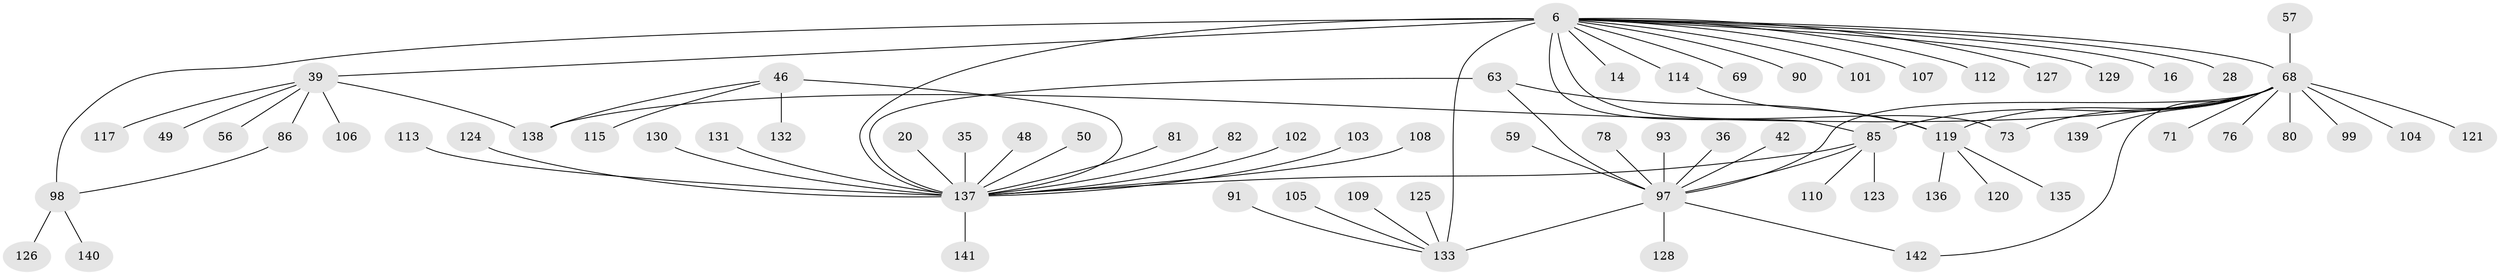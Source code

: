 // original degree distribution, {16: 0.007042253521126761, 3: 0.13380281690140844, 2: 0.19718309859154928, 8: 0.02112676056338028, 14: 0.014084507042253521, 11: 0.007042253521126761, 1: 0.5352112676056338, 4: 0.056338028169014086, 20: 0.007042253521126761, 7: 0.007042253521126761, 6: 0.007042253521126761, 5: 0.007042253521126761}
// Generated by graph-tools (version 1.1) at 2025/48/03/09/25 04:48:28]
// undirected, 71 vertices, 82 edges
graph export_dot {
graph [start="1"]
  node [color=gray90,style=filled];
  6 [super="+1"];
  14;
  16;
  20;
  28 [super="+3"];
  35;
  36;
  39;
  42;
  46 [super="+29"];
  48;
  49;
  50;
  56 [super="+52"];
  57;
  59;
  63 [super="+41"];
  68 [super="+11+8+22+27+37+43"];
  69 [super="+65"];
  71;
  73;
  76;
  78;
  80;
  81;
  82;
  85 [super="+5"];
  86 [super="+74"];
  90;
  91;
  93;
  97 [super="+10"];
  98 [super="+84+83"];
  99;
  101 [super="+25"];
  102;
  103;
  104;
  105;
  106 [super="+66"];
  107 [super="+12"];
  108;
  109;
  110 [super="+100"];
  112;
  113;
  114 [super="+67+47+87"];
  115;
  117;
  119 [super="+54+111"];
  120;
  121;
  123;
  124 [super="+34"];
  125;
  126;
  127;
  128 [super="+75"];
  129 [super="+62"];
  130;
  131;
  132 [super="+55"];
  133 [super="+77+96+60"];
  135 [super="+116"];
  136;
  137 [super="+31+118+89+45"];
  138 [super="+134"];
  139;
  140;
  141 [super="+24+94"];
  142 [super="+88"];
  6 -- 14;
  6 -- 16;
  6 -- 39 [weight=2];
  6 -- 73 [weight=2];
  6 -- 90;
  6 -- 98 [weight=3];
  6 -- 112;
  6 -- 85 [weight=3];
  6 -- 127;
  6 -- 114;
  6 -- 137 [weight=4];
  6 -- 28;
  6 -- 107;
  6 -- 133 [weight=2];
  6 -- 101;
  6 -- 129;
  6 -- 69;
  6 -- 68;
  20 -- 137;
  35 -- 137;
  36 -- 97;
  39 -- 49;
  39 -- 117;
  39 -- 56;
  39 -- 106;
  39 -- 86;
  39 -- 138;
  42 -- 97;
  46 -- 115;
  46 -- 132 [weight=2];
  46 -- 137 [weight=2];
  46 -- 138;
  48 -- 137;
  50 -- 137;
  57 -- 68;
  59 -- 97;
  63 -- 97 [weight=2];
  63 -- 137;
  63 -- 119;
  68 -- 119 [weight=2];
  68 -- 104;
  68 -- 80;
  68 -- 121;
  68 -- 99;
  68 -- 71;
  68 -- 73;
  68 -- 139;
  68 -- 76;
  68 -- 85;
  68 -- 142;
  68 -- 138;
  68 -- 97;
  78 -- 97;
  81 -- 137;
  82 -- 137;
  85 -- 97 [weight=2];
  85 -- 123;
  85 -- 137;
  85 -- 110;
  86 -- 98;
  91 -- 133;
  93 -- 97;
  97 -- 133 [weight=2];
  97 -- 142;
  97 -- 128;
  98 -- 140;
  98 -- 126;
  102 -- 137;
  103 -- 137;
  105 -- 133;
  108 -- 137;
  109 -- 133;
  113 -- 137;
  114 -- 119;
  119 -- 136;
  119 -- 120;
  119 -- 135;
  124 -- 137;
  125 -- 133;
  130 -- 137;
  131 -- 137;
  137 -- 141;
}
